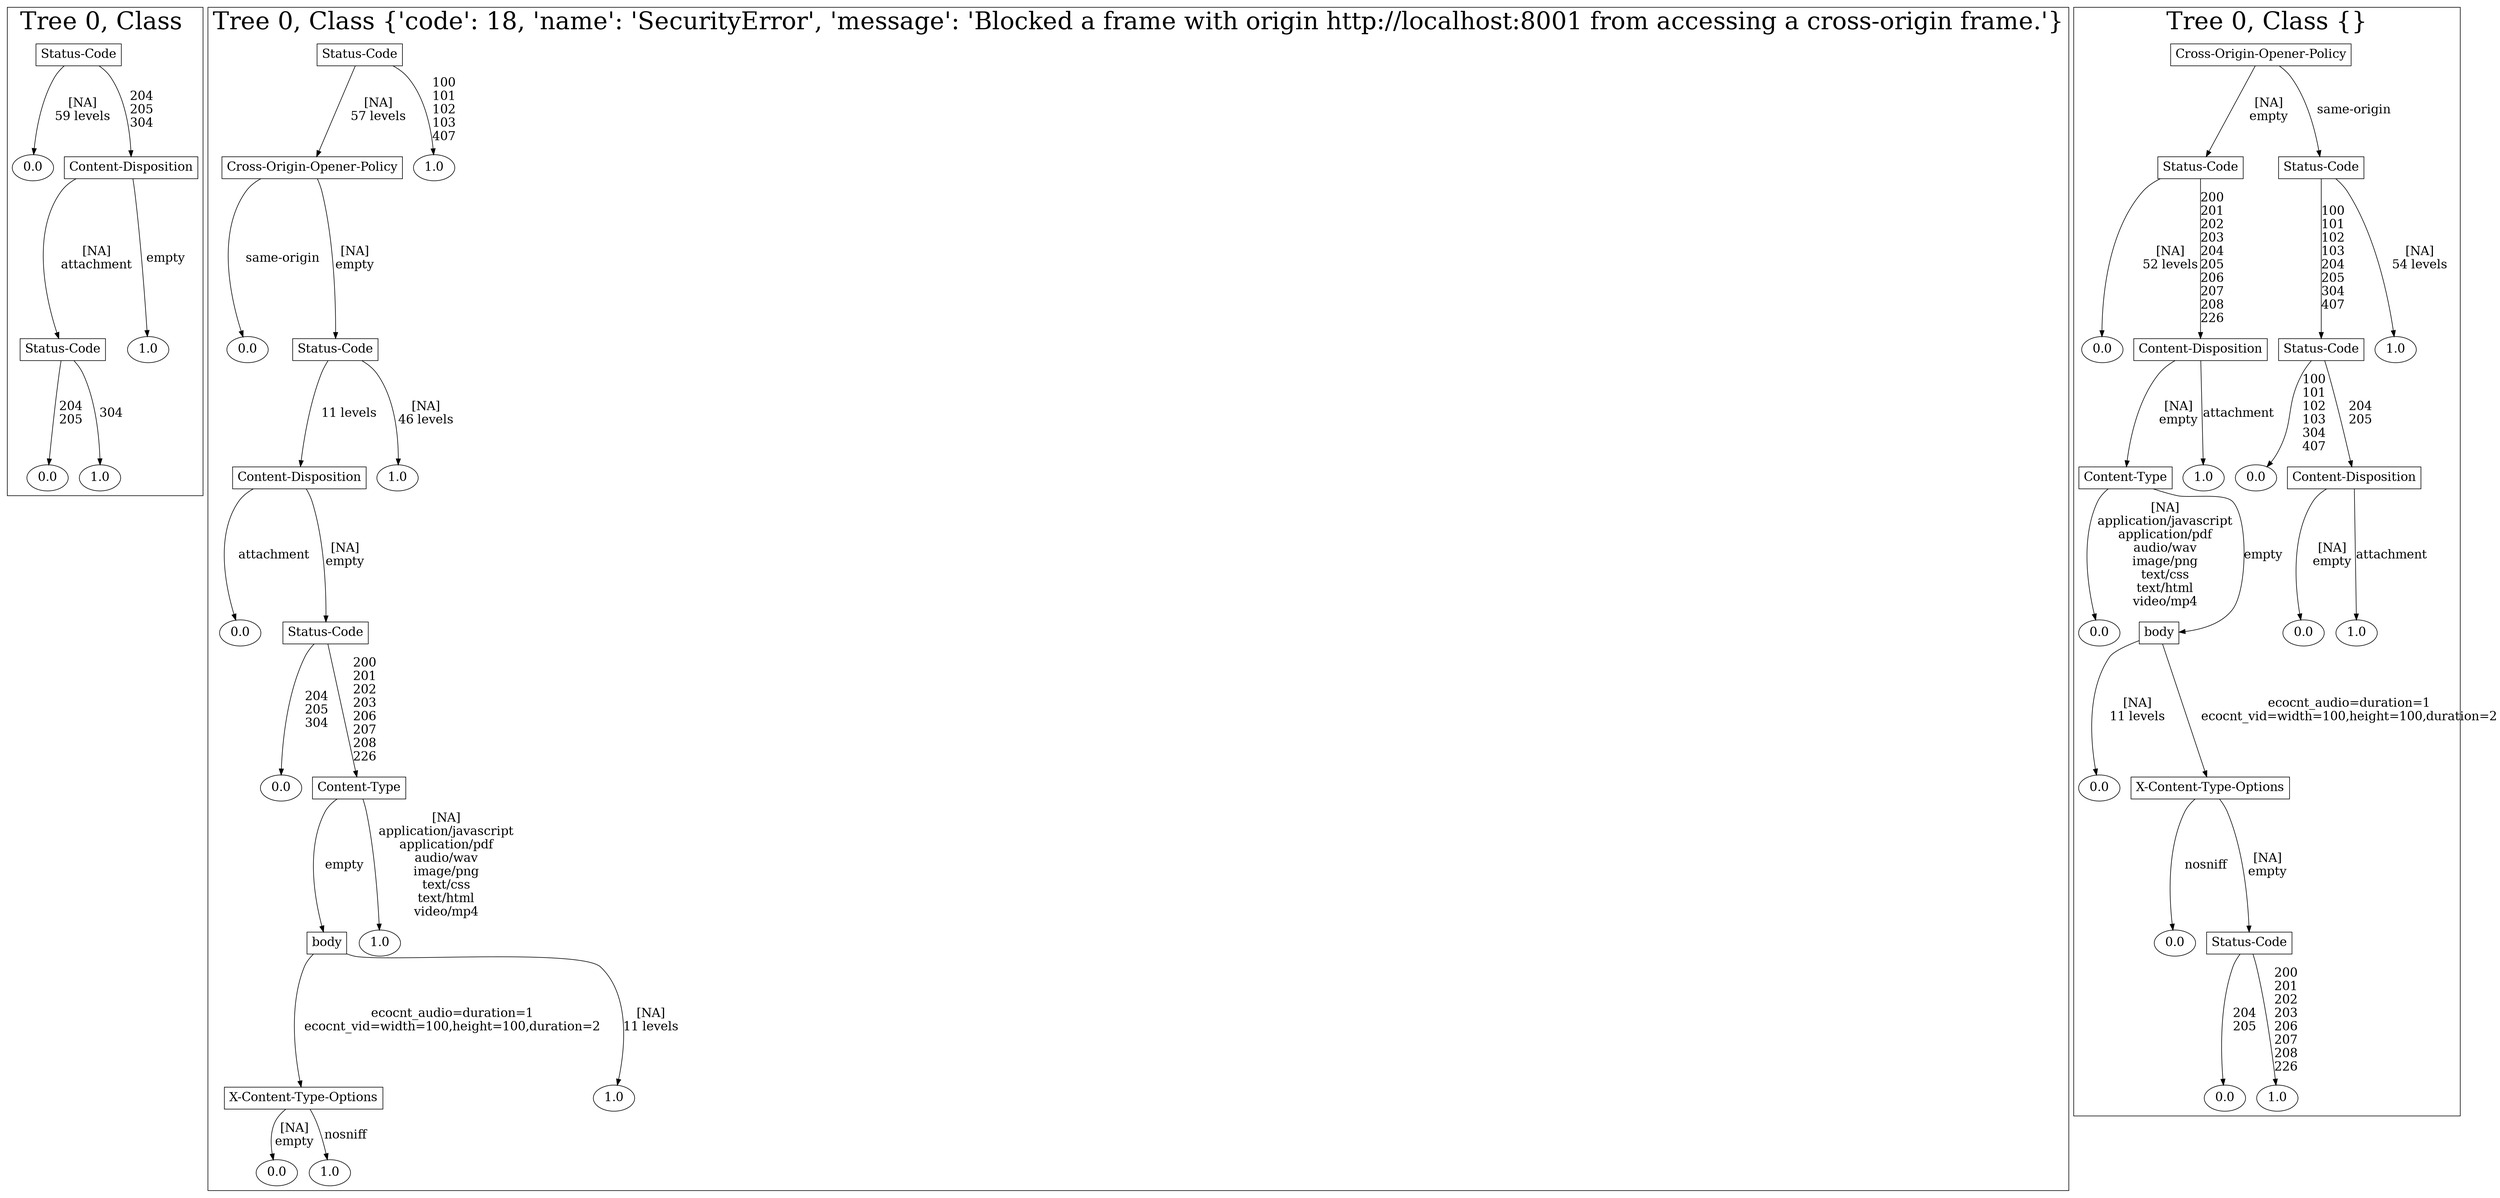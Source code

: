 /*
Generated by:
    http://https://github.com/h2oai/h2o-3/tree/master/h2o-genmodel/src/main/java/hex/genmodel/tools/PrintMojo.java
*/

/*
On a mac:

$ brew install graphviz
$ dot -Tpng file.gv -o file.png
$ open file.png
*/

digraph G {

subgraph cluster_0 {
/* Nodes */

/* Level 0 */
{
"SG_0_Node_0" [shape=box, fontsize=20, label="Status-Code"]
}

/* Level 1 */
{
"SG_0_Node_3" [fontsize=20, label="0.0"]
"SG_0_Node_1" [shape=box, fontsize=20, label="Content-Disposition"]
}

/* Level 2 */
{
"SG_0_Node_2" [shape=box, fontsize=20, label="Status-Code"]
"SG_0_Node_4" [fontsize=20, label="1.0"]
}

/* Level 3 */
{
"SG_0_Node_5" [fontsize=20, label="0.0"]
"SG_0_Node_6" [fontsize=20, label="1.0"]
}

/* Edges */
"SG_0_Node_0" -> "SG_0_Node_3" [fontsize=20, label="[NA]
59 levels
"]
"SG_0_Node_0" -> "SG_0_Node_1" [fontsize=20, label="204
205
304
"]
"SG_0_Node_1" -> "SG_0_Node_2" [fontsize=20, label="[NA]
attachment
"]
"SG_0_Node_1" -> "SG_0_Node_4" [fontsize=20, label="empty
"]
"SG_0_Node_2" -> "SG_0_Node_5" [fontsize=20, label="204
205
"]
"SG_0_Node_2" -> "SG_0_Node_6" [fontsize=20, label="304
"]

fontsize=40
label="Tree 0, Class "
}

subgraph cluster_1 {
/* Nodes */

/* Level 0 */
{
"SG_1_Node_0" [shape=box, fontsize=20, label="Status-Code"]
}

/* Level 1 */
{
"SG_1_Node_1" [shape=box, fontsize=20, label="Cross-Origin-Opener-Policy"]
"SG_1_Node_8" [fontsize=20, label="1.0"]
}

/* Level 2 */
{
"SG_1_Node_9" [fontsize=20, label="0.0"]
"SG_1_Node_2" [shape=box, fontsize=20, label="Status-Code"]
}

/* Level 3 */
{
"SG_1_Node_3" [shape=box, fontsize=20, label="Content-Disposition"]
"SG_1_Node_10" [fontsize=20, label="1.0"]
}

/* Level 4 */
{
"SG_1_Node_11" [fontsize=20, label="0.0"]
"SG_1_Node_4" [shape=box, fontsize=20, label="Status-Code"]
}

/* Level 5 */
{
"SG_1_Node_12" [fontsize=20, label="0.0"]
"SG_1_Node_5" [shape=box, fontsize=20, label="Content-Type"]
}

/* Level 6 */
{
"SG_1_Node_6" [shape=box, fontsize=20, label="body"]
"SG_1_Node_13" [fontsize=20, label="1.0"]
}

/* Level 7 */
{
"SG_1_Node_7" [shape=box, fontsize=20, label="X-Content-Type-Options"]
"SG_1_Node_14" [fontsize=20, label="1.0"]
}

/* Level 8 */
{
"SG_1_Node_15" [fontsize=20, label="0.0"]
"SG_1_Node_16" [fontsize=20, label="1.0"]
}

/* Edges */
"SG_1_Node_0" -> "SG_1_Node_1" [fontsize=20, label="[NA]
57 levels
"]
"SG_1_Node_0" -> "SG_1_Node_8" [fontsize=20, label="100
101
102
103
407
"]
"SG_1_Node_1" -> "SG_1_Node_9" [fontsize=20, label="same-origin
"]
"SG_1_Node_1" -> "SG_1_Node_2" [fontsize=20, label="[NA]
empty
"]
"SG_1_Node_2" -> "SG_1_Node_3" [fontsize=20, label="11 levels
"]
"SG_1_Node_2" -> "SG_1_Node_10" [fontsize=20, label="[NA]
46 levels
"]
"SG_1_Node_3" -> "SG_1_Node_11" [fontsize=20, label="attachment
"]
"SG_1_Node_3" -> "SG_1_Node_4" [fontsize=20, label="[NA]
empty
"]
"SG_1_Node_4" -> "SG_1_Node_12" [fontsize=20, label="204
205
304
"]
"SG_1_Node_4" -> "SG_1_Node_5" [fontsize=20, label="200
201
202
203
206
207
208
226
"]
"SG_1_Node_5" -> "SG_1_Node_6" [fontsize=20, label="empty
"]
"SG_1_Node_5" -> "SG_1_Node_13" [fontsize=20, label="[NA]
application/javascript
application/pdf
audio/wav
image/png
text/css
text/html
video/mp4
"]
"SG_1_Node_6" -> "SG_1_Node_7" [fontsize=20, label="ecocnt_audio=duration=1
ecocnt_vid=width=100,height=100,duration=2
"]
"SG_1_Node_6" -> "SG_1_Node_14" [fontsize=20, label="[NA]
11 levels
"]
"SG_1_Node_7" -> "SG_1_Node_15" [fontsize=20, label="[NA]
empty
"]
"SG_1_Node_7" -> "SG_1_Node_16" [fontsize=20, label="nosniff
"]

fontsize=40
label="Tree 0, Class {'code': 18, 'name': 'SecurityError', 'message': 'Blocked a frame with origin http://localhost:8001 from accessing a cross-origin frame.'}"
}

subgraph cluster_2 {
/* Nodes */

/* Level 0 */
{
"SG_2_Node_0" [shape=box, fontsize=20, label="Cross-Origin-Opener-Policy"]
}

/* Level 1 */
{
"SG_2_Node_1" [shape=box, fontsize=20, label="Status-Code"]
"SG_2_Node_2" [shape=box, fontsize=20, label="Status-Code"]
}

/* Level 2 */
{
"SG_2_Node_10" [fontsize=20, label="0.0"]
"SG_2_Node_3" [shape=box, fontsize=20, label="Content-Disposition"]
"SG_2_Node_4" [shape=box, fontsize=20, label="Status-Code"]
"SG_2_Node_11" [fontsize=20, label="1.0"]
}

/* Level 3 */
{
"SG_2_Node_5" [shape=box, fontsize=20, label="Content-Type"]
"SG_2_Node_12" [fontsize=20, label="1.0"]
"SG_2_Node_13" [fontsize=20, label="0.0"]
"SG_2_Node_6" [shape=box, fontsize=20, label="Content-Disposition"]
}

/* Level 4 */
{
"SG_2_Node_14" [fontsize=20, label="0.0"]
"SG_2_Node_7" [shape=box, fontsize=20, label="body"]
"SG_2_Node_15" [fontsize=20, label="0.0"]
"SG_2_Node_16" [fontsize=20, label="1.0"]
}

/* Level 5 */
{
"SG_2_Node_17" [fontsize=20, label="0.0"]
"SG_2_Node_8" [shape=box, fontsize=20, label="X-Content-Type-Options"]
}

/* Level 6 */
{
"SG_2_Node_18" [fontsize=20, label="0.0"]
"SG_2_Node_9" [shape=box, fontsize=20, label="Status-Code"]
}

/* Level 7 */
{
"SG_2_Node_19" [fontsize=20, label="0.0"]
"SG_2_Node_20" [fontsize=20, label="1.0"]
}

/* Edges */
"SG_2_Node_0" -> "SG_2_Node_1" [fontsize=20, label="[NA]
empty
"]
"SG_2_Node_0" -> "SG_2_Node_2" [fontsize=20, label="same-origin
"]
"SG_2_Node_2" -> "SG_2_Node_4" [fontsize=20, label="100
101
102
103
204
205
304
407
"]
"SG_2_Node_2" -> "SG_2_Node_11" [fontsize=20, label="[NA]
54 levels
"]
"SG_2_Node_4" -> "SG_2_Node_13" [fontsize=20, label="100
101
102
103
304
407
"]
"SG_2_Node_4" -> "SG_2_Node_6" [fontsize=20, label="204
205
"]
"SG_2_Node_6" -> "SG_2_Node_15" [fontsize=20, label="[NA]
empty
"]
"SG_2_Node_6" -> "SG_2_Node_16" [fontsize=20, label="attachment
"]
"SG_2_Node_1" -> "SG_2_Node_10" [fontsize=20, label="[NA]
52 levels
"]
"SG_2_Node_1" -> "SG_2_Node_3" [fontsize=20, label="200
201
202
203
204
205
206
207
208
226
"]
"SG_2_Node_3" -> "SG_2_Node_5" [fontsize=20, label="[NA]
empty
"]
"SG_2_Node_3" -> "SG_2_Node_12" [fontsize=20, label="attachment
"]
"SG_2_Node_5" -> "SG_2_Node_14" [fontsize=20, label="[NA]
application/javascript
application/pdf
audio/wav
image/png
text/css
text/html
video/mp4
"]
"SG_2_Node_5" -> "SG_2_Node_7" [fontsize=20, label="empty
"]
"SG_2_Node_7" -> "SG_2_Node_17" [fontsize=20, label="[NA]
11 levels
"]
"SG_2_Node_7" -> "SG_2_Node_8" [fontsize=20, label="ecocnt_audio=duration=1
ecocnt_vid=width=100,height=100,duration=2
"]
"SG_2_Node_8" -> "SG_2_Node_18" [fontsize=20, label="nosniff
"]
"SG_2_Node_8" -> "SG_2_Node_9" [fontsize=20, label="[NA]
empty
"]
"SG_2_Node_9" -> "SG_2_Node_19" [fontsize=20, label="204
205
"]
"SG_2_Node_9" -> "SG_2_Node_20" [fontsize=20, label="200
201
202
203
206
207
208
226
"]

fontsize=40
label="Tree 0, Class {}"
}

}

